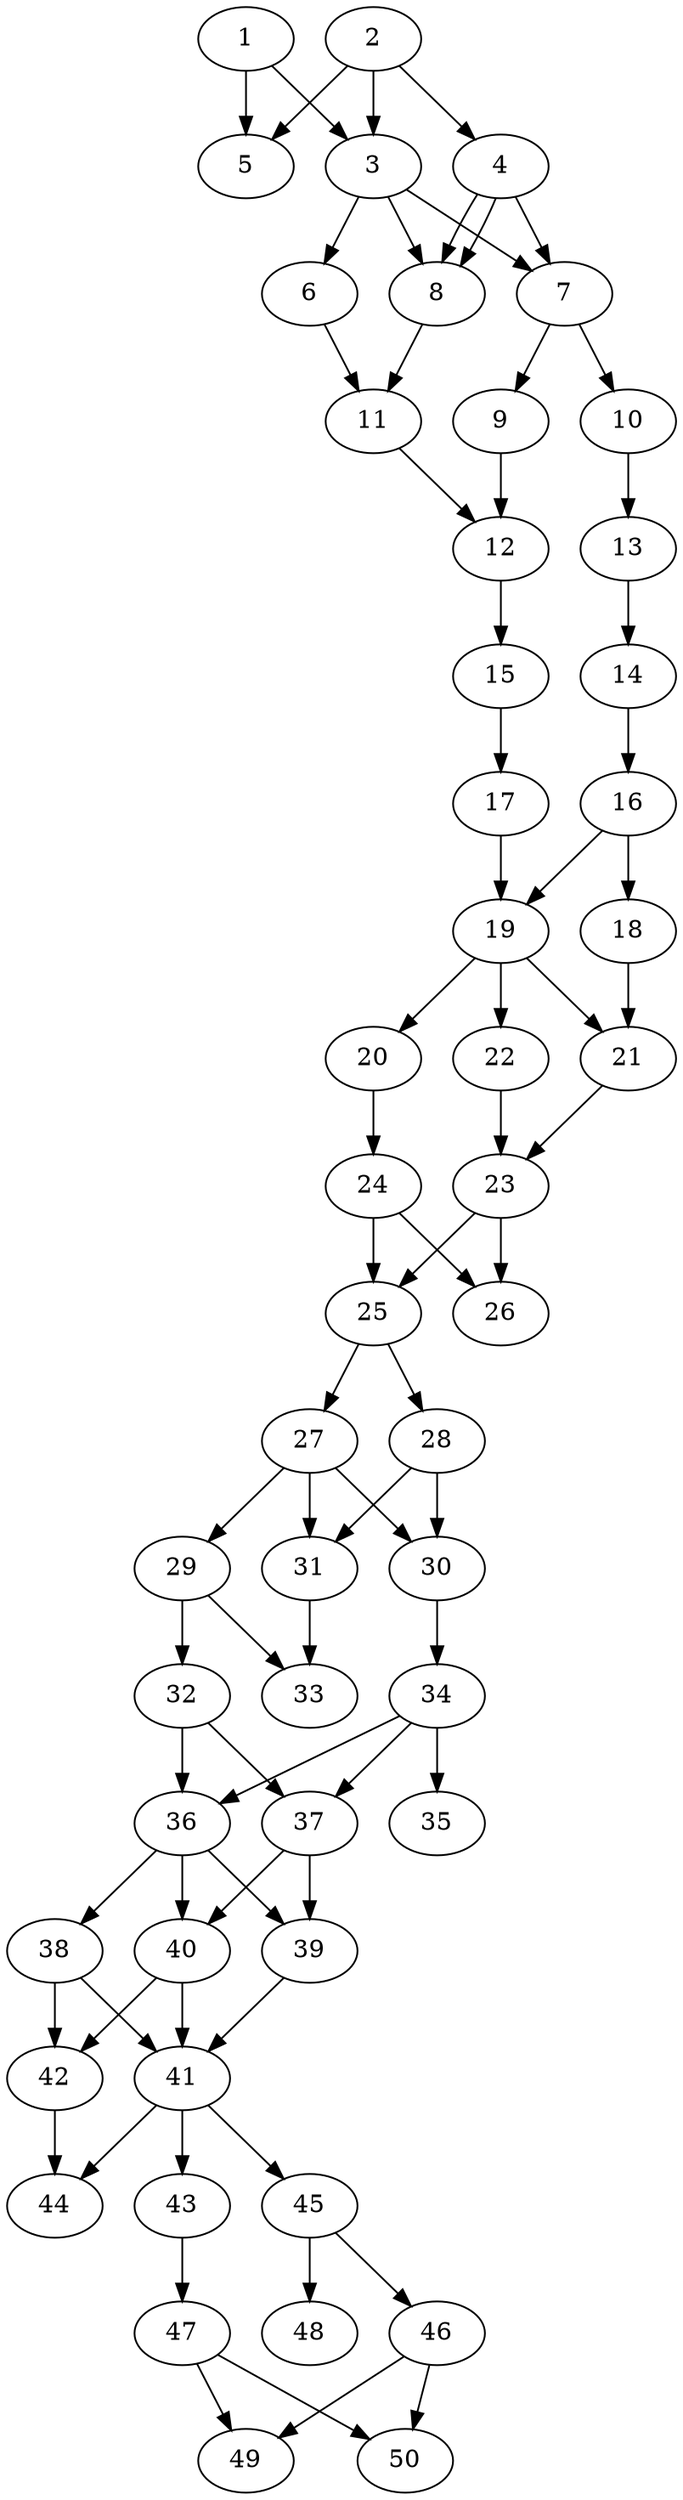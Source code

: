 // DAG automatically generated by daggen at Thu Oct  3 14:07:57 2019
// ./daggen --dot -n 50 --ccr 0.3 --fat 0.3 --regular 0.9 --density 0.7 --mindata 5242880 --maxdata 52428800 
digraph G {
  1 [size="165034667", alpha="0.10", expect_size="49510400"] 
  1 -> 3 [size ="49510400"]
  1 -> 5 [size ="49510400"]
  2 [size="136021333", alpha="0.03", expect_size="40806400"] 
  2 -> 3 [size ="40806400"]
  2 -> 4 [size ="40806400"]
  2 -> 5 [size ="40806400"]
  3 [size="158429867", alpha="0.10", expect_size="47528960"] 
  3 -> 6 [size ="47528960"]
  3 -> 7 [size ="47528960"]
  3 -> 8 [size ="47528960"]
  4 [size="71123627", alpha="0.11", expect_size="21337088"] 
  4 -> 7 [size ="21337088"]
  4 -> 8 [size ="21337088"]
  4 -> 8 [size ="21337088"]
  5 [size="31699627", alpha="0.02", expect_size="9509888"] 
  6 [size="63556267", alpha="0.06", expect_size="19066880"] 
  6 -> 11 [size ="19066880"]
  7 [size="111336107", alpha="0.06", expect_size="33400832"] 
  7 -> 9 [size ="33400832"]
  7 -> 10 [size ="33400832"]
  8 [size="23231147", alpha="0.05", expect_size="6969344"] 
  8 -> 11 [size ="6969344"]
  9 [size="111489707", alpha="0.02", expect_size="33446912"] 
  9 -> 12 [size ="33446912"]
  10 [size="118770347", alpha="0.18", expect_size="35631104"] 
  10 -> 13 [size ="35631104"]
  11 [size="98949120", alpha="0.18", expect_size="29684736"] 
  11 -> 12 [size ="29684736"]
  12 [size="21678080", alpha="0.19", expect_size="6503424"] 
  12 -> 15 [size ="6503424"]
  13 [size="48476160", alpha="0.08", expect_size="14542848"] 
  13 -> 14 [size ="14542848"]
  14 [size="125969067", alpha="0.01", expect_size="37790720"] 
  14 -> 16 [size ="37790720"]
  15 [size="56009387", alpha="0.11", expect_size="16802816"] 
  15 -> 17 [size ="16802816"]
  16 [size="68092587", alpha="0.11", expect_size="20427776"] 
  16 -> 18 [size ="20427776"]
  16 -> 19 [size ="20427776"]
  17 [size="118708907", alpha="0.08", expect_size="35612672"] 
  17 -> 19 [size ="35612672"]
  18 [size="169506133", alpha="0.15", expect_size="50851840"] 
  18 -> 21 [size ="50851840"]
  19 [size="53271893", alpha="0.16", expect_size="15981568"] 
  19 -> 20 [size ="15981568"]
  19 -> 21 [size ="15981568"]
  19 -> 22 [size ="15981568"]
  20 [size="71516160", alpha="0.11", expect_size="21454848"] 
  20 -> 24 [size ="21454848"]
  21 [size="52043093", alpha="0.04", expect_size="15612928"] 
  21 -> 23 [size ="15612928"]
  22 [size="33088853", alpha="0.13", expect_size="9926656"] 
  22 -> 23 [size ="9926656"]
  23 [size="27907413", alpha="0.19", expect_size="8372224"] 
  23 -> 25 [size ="8372224"]
  23 -> 26 [size ="8372224"]
  24 [size="88695467", alpha="0.12", expect_size="26608640"] 
  24 -> 25 [size ="26608640"]
  24 -> 26 [size ="26608640"]
  25 [size="98286933", alpha="0.07", expect_size="29486080"] 
  25 -> 27 [size ="29486080"]
  25 -> 28 [size ="29486080"]
  26 [size="31290027", alpha="0.08", expect_size="9387008"] 
  27 [size="116906667", alpha="0.01", expect_size="35072000"] 
  27 -> 29 [size ="35072000"]
  27 -> 30 [size ="35072000"]
  27 -> 31 [size ="35072000"]
  28 [size="24449707", alpha="0.14", expect_size="7334912"] 
  28 -> 30 [size ="7334912"]
  28 -> 31 [size ="7334912"]
  29 [size="145053013", alpha="0.20", expect_size="43515904"] 
  29 -> 32 [size ="43515904"]
  29 -> 33 [size ="43515904"]
  30 [size="115531093", alpha="0.18", expect_size="34659328"] 
  30 -> 34 [size ="34659328"]
  31 [size="43492693", alpha="0.07", expect_size="13047808"] 
  31 -> 33 [size ="13047808"]
  32 [size="76489387", alpha="0.16", expect_size="22946816"] 
  32 -> 36 [size ="22946816"]
  32 -> 37 [size ="22946816"]
  33 [size="18500267", alpha="0.09", expect_size="5550080"] 
  34 [size="167765333", alpha="0.16", expect_size="50329600"] 
  34 -> 35 [size ="50329600"]
  34 -> 36 [size ="50329600"]
  34 -> 37 [size ="50329600"]
  35 [size="106072747", alpha="0.08", expect_size="31821824"] 
  36 [size="162225493", alpha="0.06", expect_size="48667648"] 
  36 -> 38 [size ="48667648"]
  36 -> 39 [size ="48667648"]
  36 -> 40 [size ="48667648"]
  37 [size="67734187", alpha="0.18", expect_size="20320256"] 
  37 -> 39 [size ="20320256"]
  37 -> 40 [size ="20320256"]
  38 [size="73738240", alpha="0.08", expect_size="22121472"] 
  38 -> 41 [size ="22121472"]
  38 -> 42 [size ="22121472"]
  39 [size="28716373", alpha="0.03", expect_size="8614912"] 
  39 -> 41 [size ="8614912"]
  40 [size="26678613", alpha="0.05", expect_size="8003584"] 
  40 -> 41 [size ="8003584"]
  40 -> 42 [size ="8003584"]
  41 [size="168925867", alpha="0.11", expect_size="50677760"] 
  41 -> 43 [size ="50677760"]
  41 -> 44 [size ="50677760"]
  41 -> 45 [size ="50677760"]
  42 [size="65068373", alpha="0.20", expect_size="19520512"] 
  42 -> 44 [size ="19520512"]
  43 [size="33890987", alpha="0.09", expect_size="10167296"] 
  43 -> 47 [size ="10167296"]
  44 [size="106390187", alpha="0.08", expect_size="31917056"] 
  45 [size="76489387", alpha="0.17", expect_size="22946816"] 
  45 -> 46 [size ="22946816"]
  45 -> 48 [size ="22946816"]
  46 [size="140011520", alpha="0.08", expect_size="42003456"] 
  46 -> 49 [size ="42003456"]
  46 -> 50 [size ="42003456"]
  47 [size="32996693", alpha="0.11", expect_size="9899008"] 
  47 -> 49 [size ="9899008"]
  47 -> 50 [size ="9899008"]
  48 [size="171260587", alpha="0.16", expect_size="51378176"] 
  49 [size="77680640", alpha="0.16", expect_size="23304192"] 
  50 [size="102632107", alpha="0.09", expect_size="30789632"] 
}

